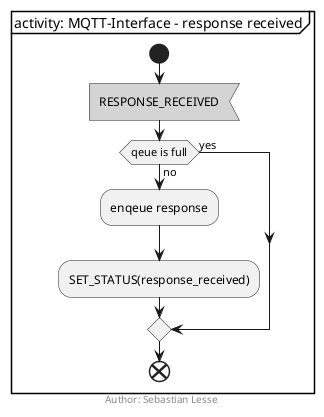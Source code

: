 @startuml

skinparam monochrome true

partition "activity: MQTT-Interface - response received" {

start

#pink:RESPONSE_RECEIVED<

if (qeue is full) then (no)
	:enqeue response;
	:SET_STATUS(response_received);
else (yes)

endif
end

footer Author: Sebastian Lesse

}
@enduml